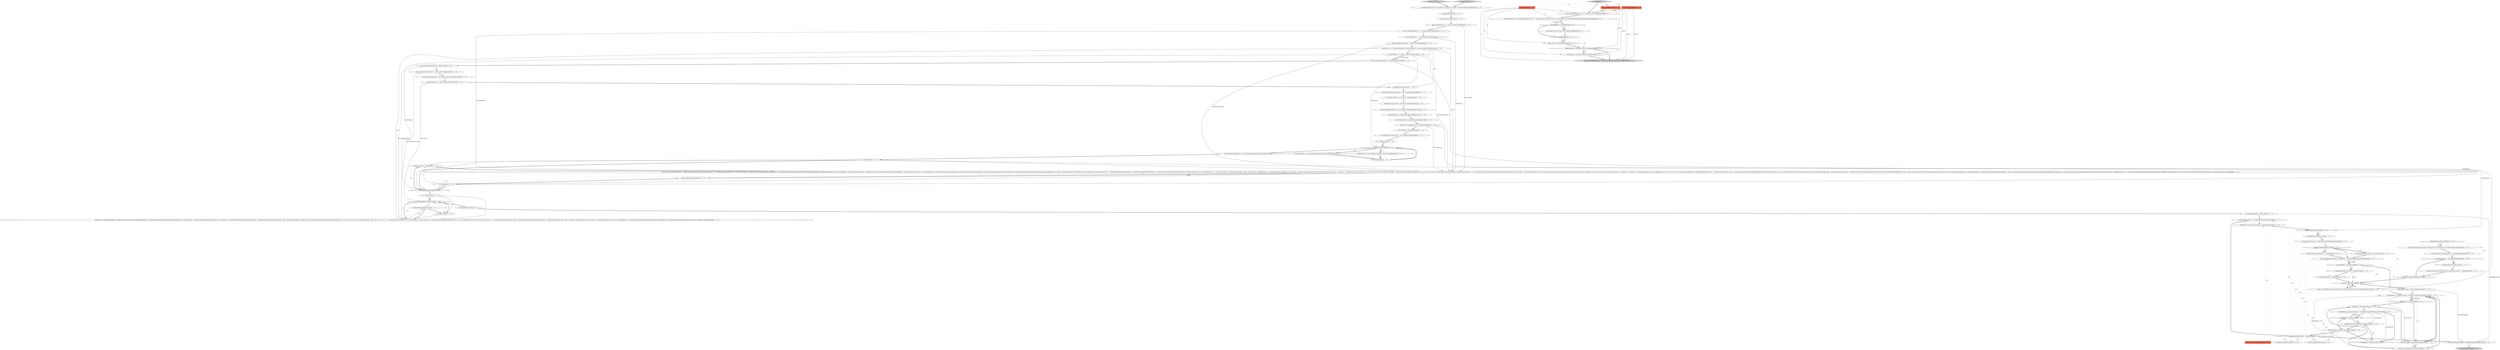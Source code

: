 digraph {
35 [style = filled, label = "final int threadNum = i@@@34@@@['1', '1', '0']", fillcolor = white, shape = ellipse image = "AAA0AAABBB1BBB"];
80 [style = filled, label = "neededPermits > 0@@@247@@@['0', '1', '0']", fillcolor = white, shape = diamond image = "AAA0AAABBB2BBB"];
22 [style = filled, label = "i < nReadThreads@@@152@@@['1', '1', '0']", fillcolor = white, shape = diamond image = "AAA0AAABBB1BBB"];
23 [style = filled, label = "final Object stateChangeLock = new Object()@@@24@@@['1', '1', '0']", fillcolor = white, shape = ellipse image = "AAA0AAABBB1BBB"];
63 [style = filled, label = "recInfo = recoveryInfoF.get(random().nextInt(100 / nWriteThreads),TimeUnit.MILLISECONDS)@@@227@@@['1', '1', '0']", fillcolor = white, shape = ellipse image = "AAA0AAABBB1BBB"];
8 [style = filled, label = "threads.add(thread)@@@207@@@['1', '1', '0']", fillcolor = white, shape = ellipse image = "AAA0AAABBB1BBB"];
33 [style = filled, label = "Thread thread = new Thread(\"WRITER\" + i){@Override public void run(){try {while (operations.get() > 0) {writePermission.acquire()int oper = rand.nextInt(10)if (oper < commitPercent) {if (numCommitting.incrementAndGet() <= maxConcurrentCommits) {Map<Integer,DocInfo> newCommittedModellong versionsynchronized (globalLock) {newCommittedModel = new HashMap<>(model)version = snapshotCount++}synchronized (stateChangeLock) {if (uLog.getState() != UpdateLog.State.ACTIVE) version = -1if (rand.nextInt(100) < softCommitPercent) {verbose(\"softCommit start\")assertU(TestHarness.commit(\"softCommit\",\"true\"))verbose(\"softCommit end\")}{verbose(\"hardCommit start\")assertU(commit())verbose(\"hardCommit end\")}}synchronized (globalLock) {if (version >= committedModelClock) {if (VERBOSE) {verbose(\"installing new committedModel version=\" + committedModelClock)}committedModel = newCommittedModelcommittedModelClock = version}}}numCommitting.decrementAndGet()continue}int idif (rand.nextBoolean()) {id = rand.nextInt(ndocs)}{id = lastId}boolean before = rand.nextBoolean()if (before) {lastId = id}DocInfo info = model.get(id)long val = info.vallong nextVal = Math.abs(val) + 1long version = testVersion.incrementAndGet()if (rand.nextBoolean()) Thread.yield()if (oper < commitPercent + deletePercent) {verbose(\"deleting id\",id,\"val=\",nextVal,\"version\",version)Long returnedVersion = deleteAndGetVersion(Integer.toString(id),params(\"_version_\",Long.toString(-version),DISTRIB_UPDATE_PARAM,FROM_LEADER))if (returnedVersion != null) {assertEquals(-version,returnedVersion.longValue())}synchronized (model) {DocInfo currInfo = model.get(id)if (Math.abs(version) > Math.abs(currInfo.version)) {model.put(id,new DocInfo(version,-nextVal))}}verbose(\"deleting id\",id,\"val=\",nextVal,\"version\",version,\"DONE\")}if (oper < commitPercent + deletePercent + deleteByQueryPercent) {verbose(\"deleteByQuery id\",id,\"val=\",nextVal,\"version\",version)Long returnedVersion = deleteByQueryAndGetVersion(\"id:\" + Integer.toString(id),params(\"_version_\",Long.toString(-version),DISTRIB_UPDATE_PARAM,FROM_LEADER))if (returnedVersion != null) {assertEquals(-version,returnedVersion.longValue())}synchronized (model) {DocInfo currInfo = model.get(id)if (Math.abs(version) > Math.abs(currInfo.version)) {model.put(id,new DocInfo(version,-nextVal))}}verbose(\"deleteByQuery id\",id,\"val=\",nextVal,\"version\",version,\"DONE\")}{verbose(\"adding id\",id,\"val=\",nextVal,\"version\",version)Long returnedVersion = addAndGetVersion(sdoc(\"id\",Integer.toString(id),FIELD,Long.toString(nextVal),\"_version_\",Long.toString(version)),params(DISTRIB_UPDATE_PARAM,FROM_LEADER))if (returnedVersion != null) {assertEquals(version,returnedVersion.longValue())}synchronized (model) {DocInfo currInfo = model.get(id)if (version > currInfo.version) {model.put(id,new DocInfo(version,nextVal))}}if (VERBOSE) {verbose(\"adding id\",id,\"val=\",nextVal,\"version\",version,\"DONE\")}}if (!before) {lastId = id}}}catch (Throwable e) }}@@@35@@@['1', '1', '0']", fillcolor = white, shape = ellipse image = "AAA0AAABBB1BBB"];
42 [style = filled, label = "final Semaphore(( writePermissions = new Semaphore((((@@@26@@@['1', '1', '0']", fillcolor = white, shape = ellipse image = "AAA0AAABBB1BBB"];
49 [style = filled, label = "thread.join()@@@253@@@['1', '1', '0']", fillcolor = lightgray, shape = ellipse image = "AAA0AAABBB1BBB"];
67 [style = filled, label = "writeThreadNumber--@@@233@@@['1', '1', '0']", fillcolor = white, shape = ellipse image = "AAA0AAABBB1BBB"];
71 [style = filled, label = "testStressRecovery['1', '0', '0']", fillcolor = lightgray, shape = diamond image = "AAA0AAABBB1BBB"];
2 [style = filled, label = "i < nWriteThreads@@@32@@@['1', '1', '0']", fillcolor = white, shape = diamond image = "AAA0AAABBB1BBB"];
28 [style = filled, label = "visibleModel = new ConcurrentHashMap<>(model)@@@215@@@['1', '1', '0']", fillcolor = white, shape = ellipse image = "AAA0AAABBB1BBB"];
46 [style = filled, label = "int nWriteThreads = 2 + random().nextInt(10)@@@11@@@['1', '1', '0']", fillcolor = white, shape = ellipse image = "AAA0AAABBB1BBB"];
13 [style = filled, label = "Future<UpdateLog.RecoveryInfo> recoveryInfoF = uLog.applyBufferedUpdates()@@@221@@@['1', '1', '0']", fillcolor = white, shape = ellipse image = "AAA0AAABBB1BBB"];
36 [style = filled, label = "readPermission.release(neededPermits)@@@247@@@['1', '1', '0']", fillcolor = white, shape = ellipse image = "AAA0AAABBB1BBB"];
82 [style = filled, label = "writePermissions@@@241@@@['0', '1', '0']", fillcolor = white, shape = ellipse image = "AAA0AAABBB2BBB"];
53 [style = filled, label = "UpdateLog.RecoveryInfo recInfo = null@@@223@@@['1', '1', '0']", fillcolor = white, shape = ellipse image = "AAA0AAABBB1BBB"];
50 [style = filled, label = "writePermissions(writeThreadNumber++(.drainPermits()@@@231@@@['1', '1', '0']", fillcolor = white, shape = ellipse image = "AAA0AAABBB1BBB"];
20 [style = filled, label = "initModel(ndocs)@@@17@@@['1', '1', '0']", fillcolor = white, shape = ellipse image = "AAA0AAABBB1BBB"];
87 [style = filled, label = "long version@@@2@@@['0', '0', '1']", fillcolor = tomato, shape = box image = "AAA0AAABBB3BBB"];
12 [style = filled, label = "writePermissions@@@241@@@['1', '0', '0']", fillcolor = white, shape = ellipse image = "AAA0AAABBB1BBB"];
94 [style = filled, label = "ifVerbose(\"deleteByQuery id\",id,\"val=\",nextVal,\"version\",version,\"DONE\")@@@14@@@['0', '0', '1']", fillcolor = lightgray, shape = ellipse image = "AAA0AAABBB3BBB"];
89 [style = filled, label = "Long returnedVersion = deleteByQueryAndGetVersion(\"id:\" + Integer.toString(id),params(\"_version_\",Long.toString(-version),DISTRIB_UPDATE_PARAM,FROM_LEADER))@@@4@@@['0', '0', '1']", fillcolor = white, shape = ellipse image = "AAA0AAABBB3BBB"];
41 [style = filled, label = "i++@@@33@@@['1', '1', '0']", fillcolor = white, shape = ellipse image = "AAA0AAABBB1BBB"];
70 [style = filled, label = "visibleModel = model@@@245@@@['1', '1', '0']", fillcolor = white, shape = ellipse image = "AAA0AAABBB1BBB"];
37 [style = filled, label = "int i = 0@@@27@@@['1', '1', '0']", fillcolor = white, shape = ellipse image = "AAA0AAABBB1BBB"];
44 [style = filled, label = "this.visibleModel = model@@@25@@@['1', '1', '0']", fillcolor = white, shape = ellipse image = "AAA0AAABBB1BBB"];
90 [style = filled, label = "Math.abs(version) > Math.abs(currInfo.version)@@@10@@@['0', '0', '1']", fillcolor = white, shape = diamond image = "AAA0AAABBB3BBB"];
15 [style = filled, label = "bufferedAddsApplied += recInfo.adds@@@239@@@['1', '1', '0']", fillcolor = white, shape = ellipse image = "AAA0AAABBB1BBB"];
51 [style = filled, label = "i++@@@29@@@['1', '1', '0']", fillcolor = white, shape = ellipse image = "AAA0AAABBB1BBB"];
5 [style = filled, label = "threads.add(thread)@@@149@@@['1', '1', '0']", fillcolor = white, shape = ellipse image = "AAA0AAABBB1BBB"];
24 [style = filled, label = "verbose(\"Operation\",operations.get(),\"Draining permits for write thread\",writeThreadNumber)@@@230@@@['1', '1', '0']", fillcolor = white, shape = ellipse image = "AAA0AAABBB1BBB"];
81 [style = filled, label = "neededPermits > 0@@@243@@@['0', '1', '0']", fillcolor = white, shape = diamond image = "AAA0AAABBB2BBB"];
14 [style = filled, label = "readPermission.drainPermits()@@@236@@@['1', '1', '0']", fillcolor = white, shape = ellipse image = "AAA0AAABBB1BBB"];
4 [style = filled, label = "assumeFalse(\"FIXME: This test is horribly slow sometimes on Windows!\",Constants.WINDOWS)@@@3@@@['1', '1', '0']", fillcolor = white, shape = ellipse image = "AAA0AAABBB1BBB"];
38 [style = filled, label = "thread.start()@@@210@@@['1', '1', '0']", fillcolor = white, shape = ellipse image = "AAA0AAABBB1BBB"];
45 [style = filled, label = "final int softCommitPercent = 30 + random().nextInt(75)@@@7@@@['1', '1', '0']", fillcolor = white, shape = ellipse image = "AAA0AAABBB1BBB"];
58 [style = filled, label = "i < nWriteThreads@@@28@@@['1', '1', '0']", fillcolor = white, shape = diamond image = "AAA0AAABBB1BBB"];
83 [style = filled, label = "ifVerbose(\"deleteByQuery id\",id,\"val=\",nextVal,\"version\",version)@@@3@@@['0', '0', '1']", fillcolor = white, shape = ellipse image = "AAA0AAABBB3BBB"];
31 [style = filled, label = "final int deleteByQueryPercent = random().nextInt(5)@@@9@@@['1', '1', '0']", fillcolor = white, shape = ellipse image = "AAA0AAABBB1BBB"];
6 [style = filled, label = "final int commitPercent = 5 + random().nextInt(10)@@@6@@@['1', '1', '0']", fillcolor = white, shape = ellipse image = "AAA0AAABBB1BBB"];
18 [style = filled, label = "uLog.bufferUpdates()@@@217@@@['1', '1', '0']", fillcolor = white, shape = ellipse image = "AAA0AAABBB1BBB"];
9 [style = filled, label = "stateChangeLock@@@216@@@['1', '1', '0']", fillcolor = white, shape = diamond image = "AAA0AAABBB1BBB"];
19 [style = filled, label = "final Semaphore readPermission = new Semaphore(Integer.MAX_VALUE,false)@@@30@@@['1', '1', '0']", fillcolor = white, shape = ellipse image = "AAA0AAABBB1BBB"];
72 [style = filled, label = "int i = 0@@@151@@@['1', '1', '0']", fillcolor = white, shape = ellipse image = "AAA0AAABBB1BBB"];
64 [style = filled, label = "verbose(\"bufferedAddsApplied=\",bufferedAddsApplied)@@@251@@@['1', '1', '0']", fillcolor = white, shape = ellipse image = "AAA0AAABBB1BBB"];
3 [style = filled, label = "writePermissions(writeThreadNumber(.release(random().nextInt(2) + 1)@@@234@@@['1', '1', '0']", fillcolor = white, shape = ellipse image = "AAA0AAABBB1BBB"];
16 [style = filled, label = "clearIndex()@@@4@@@['1', '1', '0']", fillcolor = white, shape = ellipse image = "AAA0AAABBB1BBB"];
10 [style = filled, label = "final AtomicLong testVersion = new AtomicLong(0)@@@20@@@['1', '1', '0']", fillcolor = white, shape = ellipse image = "AAA0AAABBB1BBB"];
56 [style = filled, label = "writePerm.release(neededPermits)@@@243@@@['1', '0', '0']", fillcolor = white, shape = ellipse image = "AAA0AAABBB1BBB"];
88 [style = filled, label = "model.put(id,new DocInfo(version,-nextVal))@@@11@@@['0', '0', '1']", fillcolor = white, shape = ellipse image = "AAA0AAABBB3BBB"];
78 [style = filled, label = "writePermissions(i( = new Semaphore(Integer.MAX_VALUE,false)@@@29@@@['0', '1', '0']", fillcolor = white, shape = ellipse image = "AAA0AAABBB2BBB"];
65 [style = filled, label = "random().nextBoolean()@@@220@@@['1', '1', '0']", fillcolor = white, shape = diamond image = "AAA0AAABBB1BBB"];
47 [style = filled, label = "final int percentGetLatestVersions = random().nextInt(4)@@@14@@@['1', '1', '0']", fillcolor = white, shape = ellipse image = "AAA0AAABBB1BBB"];
92 [style = filled, label = "int id@@@2@@@['0', '0', '1']", fillcolor = tomato, shape = box image = "AAA0AAABBB3BBB"];
43 [style = filled, label = "int i = 0@@@31@@@['1', '1', '0']", fillcolor = white, shape = ellipse image = "AAA0AAABBB1BBB"];
61 [style = filled, label = "recoveryInfoF != null@@@222@@@['1', '1', '0']", fillcolor = white, shape = diamond image = "AAA0AAABBB1BBB"];
93 [style = filled, label = "long nextVal@@@2@@@['0', '0', '1']", fillcolor = tomato, shape = box image = "AAA0AAABBB3BBB"];
25 [style = filled, label = "writeThreadNumber >= nWriteThreads@@@232@@@['1', '1', '0']", fillcolor = white, shape = diamond image = "AAA0AAABBB1BBB"];
1 [style = filled, label = "recInfo == null@@@225@@@['1', '1', '0']", fillcolor = white, shape = diamond image = "AAA0AAABBB1BBB"];
60 [style = filled, label = "writePerm.release(neededPermits)@@@243@@@['1', '1', '0']", fillcolor = white, shape = ellipse image = "AAA0AAABBB1BBB"];
75 [style = filled, label = "TimeoutException e@@@229@@@['1', '1', '0']", fillcolor = white, shape = diamond image = "AAA0AAABBB1BBB"];
66 [style = filled, label = "final AtomicLong operations = new AtomicLong(atLeast(100))@@@15@@@['1', '1', '0']", fillcolor = white, shape = ellipse image = "AAA0AAABBB1BBB"];
32 [style = filled, label = "final UpdateHandler uHandler = h.getCore().getUpdateHandler()@@@21@@@['1', '1', '0']", fillcolor = white, shape = ellipse image = "AAA0AAABBB1BBB"];
7 [style = filled, label = "assertTrue(uLog.getState() == UpdateLog.State.ACTIVE)@@@214@@@['1', '1', '0']", fillcolor = white, shape = ellipse image = "AAA0AAABBB1BBB"];
55 [style = filled, label = "final int deletePercent = 4 + random().nextInt(25)@@@8@@@['1', '1', '0']", fillcolor = white, shape = ellipse image = "AAA0AAABBB1BBB"];
86 [style = filled, label = "DocInfo currInfo = model.get(id)@@@9@@@['0', '0', '1']", fillcolor = white, shape = ellipse image = "AAA0AAABBB3BBB"];
0 [style = filled, label = "Thread.sleep(random().nextInt(10) + 1)@@@220@@@['1', '0', '0']", fillcolor = white, shape = ellipse image = "AAA0AAABBB1BBB"];
62 [style = filled, label = "int writeThreadNumber = 0@@@224@@@['1', '1', '0']", fillcolor = white, shape = ellipse image = "AAA0AAABBB1BBB"];
54 [style = filled, label = "final VersionInfo vInfo = uLog.getVersionInfo()@@@23@@@['1', '1', '0']", fillcolor = white, shape = ellipse image = "AAA0AAABBB1BBB"];
69 [style = filled, label = "Semaphore writePerm@@@241@@@['1', '1', '0']", fillcolor = tomato, shape = box image = "AAA0AAABBB1BBB"];
85 [style = filled, label = "model@@@8@@@['0', '0', '1']", fillcolor = white, shape = diamond image = "AAA0AAABBB3BBB"];
73 [style = filled, label = "final int percentRealtimeQuery = 75@@@13@@@['1', '1', '0']", fillcolor = white, shape = ellipse image = "AAA0AAABBB1BBB"];
59 [style = filled, label = "operations.decrementAndGet() > 0@@@250@@@['1', '1', '0']", fillcolor = white, shape = diamond image = "AAA0AAABBB1BBB"];
40 [style = filled, label = "final UpdateLog uLog = uHandler.getUpdateLog()@@@22@@@['1', '1', '0']", fillcolor = white, shape = ellipse image = "AAA0AAABBB1BBB"];
21 [style = filled, label = "final int maxConcurrentCommits = nWriteThreads@@@12@@@['1', '1', '0']", fillcolor = white, shape = ellipse image = "AAA0AAABBB1BBB"];
57 [style = filled, label = "assertU(commit())@@@5@@@['1', '1', '0']", fillcolor = white, shape = ellipse image = "AAA0AAABBB1BBB"];
30 [style = filled, label = "verbose(\"ROUND=\",operations.get())@@@248@@@['1', '1', '0']", fillcolor = white, shape = ellipse image = "AAA0AAABBB1BBB"];
68 [style = filled, label = "final int ndocs = 5 + (random().nextBoolean()? random().nextInt(25): random().nextInt(200))@@@10@@@['1', '1', '0']", fillcolor = white, shape = ellipse image = "AAA0AAABBB1BBB"];
76 [style = filled, label = "int nReadThreads = 2 + random().nextInt(10)@@@16@@@['1', '1', '0']", fillcolor = white, shape = ellipse image = "AAA0AAABBB1BBB"];
79 [style = filled, label = "Thread.sleep(random().nextInt(10) + 1)@@@220@@@['0', '1', '0']", fillcolor = white, shape = ellipse image = "AAA0AAABBB2BBB"];
95 [style = filled, label = "returnedVersion != null@@@5@@@['0', '0', '1']", fillcolor = white, shape = diamond image = "AAA0AAABBB3BBB"];
84 [style = filled, label = "assertEquals(-version,returnedVersion.longValue())@@@6@@@['0', '0', '1']", fillcolor = white, shape = ellipse image = "AAA0AAABBB3BBB"];
48 [style = filled, label = "writePermissions(i( = new Semaphore(Integer.MAX_VALUE,false)@@@29@@@['1', '0', '0']", fillcolor = white, shape = ellipse image = "AAA0AAABBB1BBB"];
91 [style = filled, label = "deleteByQuery['0', '0', '1']", fillcolor = lightgray, shape = diamond image = "AAA0AAABBB3BBB"];
17 [style = filled, label = "i++@@@153@@@['1', '1', '0']", fillcolor = white, shape = ellipse image = "AAA0AAABBB1BBB"];
11 [style = filled, label = "neededPermits > 0@@@247@@@['1', '0', '0']", fillcolor = white, shape = diamond image = "AAA0AAABBB1BBB"];
34 [style = filled, label = "int neededPermits = Integer.MAX_VALUE - readPermission.availablePermits()@@@246@@@['1', '1', '0']", fillcolor = white, shape = ellipse image = "AAA0AAABBB1BBB"];
26 [style = filled, label = "Thread thread = new Thread(\"READER\" + i){@Override public void run(){try {while (operations.get() > 0) {readPermission.tryAcquire(10,TimeUnit.MILLISECONDS)int id = rand.nextInt(100) < 25? lastId: rand.nextInt(ndocs)boolean realTime = rand.nextInt(100) < percentRealtimeQueryDocInfo infoif (realTime) {info = visibleModel.get(id)}{synchronized (globalLock) {info = committedModel.get(id)}}if (VERBOSE) {verbose(\"querying id\",id)}SolrQueryRequest sreqif (realTime) {sreq = req(\"wt\",\"json\",\"qt\",\"/get\",\"ids\",Integer.toString(id))}{sreq = req(\"wt\",\"json\",\"q\",\"id:\" + Integer.toString(id),\"omitHeader\",\"true\")}String response = h.query(sreq)Map rsp = (Map)ObjectBuilder.fromJSON(response)List doclist = (List)(((Map)rsp.get(\"response\")).get(\"docs\"))if (doclist.size() == 0) {}{assertEquals(1,doclist.size())long foundVal = (Long)(((Map)doclist.get(0)).get(FIELD))long foundVer = (Long)(((Map)doclist.get(0)).get(\"_version_\"))if (foundVer < Math.abs(info.version) || (foundVer == info.version && foundVal != info.val)) {verbose(\"ERROR, id=\",id,\"found=\",response,\"model\",info)assertTrue(false)}}}if (rand.nextInt(100) < percentGetLatestVersions) {getLatestVersions()}}catch (Throwable e) }}@@@154@@@['1', '1', '0']", fillcolor = white, shape = ellipse image = "AAA0AAABBB1BBB"];
52 [style = filled, label = "assertTrue(uLog.getState() == UpdateLog.State.BUFFERING)@@@219@@@['1', '1', '0']", fillcolor = white, shape = ellipse image = "AAA0AAABBB1BBB"];
39 [style = filled, label = "final AtomicInteger numCommitting = new AtomicInteger()@@@18@@@['1', '1', '0']", fillcolor = white, shape = ellipse image = "AAA0AAABBB1BBB"];
74 [style = filled, label = "int bufferedAddsApplied = 0@@@212@@@['1', '1', '0']", fillcolor = white, shape = ellipse image = "AAA0AAABBB1BBB"];
27 [style = filled, label = "int neededPermits = Integer.MAX_VALUE - writePerm.availablePermits()@@@242@@@['1', '1', '0']", fillcolor = white, shape = ellipse image = "AAA0AAABBB1BBB"];
77 [style = filled, label = "testStressRecovery['0', '1', '0']", fillcolor = lightgray, shape = diamond image = "AAA0AAABBB2BBB"];
29 [style = filled, label = "List<Thread> threads = new ArrayList<>()@@@19@@@['1', '1', '0']", fillcolor = white, shape = ellipse image = "AAA0AAABBB1BBB"];
13->61 [style = bold, label=""];
87->88 [style = solid, label="version"];
7->28 [style = bold, label=""];
34->80 [style = bold, label=""];
35->33 [style = bold, label=""];
85->86 [style = dotted, label="true"];
65->0 [style = dotted, label="true"];
79->13 [style = bold, label=""];
51->58 [style = solid, label="i"];
44->42 [style = bold, label=""];
27->60 [style = bold, label=""];
47->66 [style = bold, label=""];
72->22 [style = solid, label="i"];
59->64 [style = bold, label=""];
36->30 [style = bold, label=""];
59->13 [style = dotted, label="true"];
81->60 [style = bold, label=""];
2->5 [style = dotted, label="true"];
59->11 [style = dotted, label="true"];
88->94 [style = bold, label=""];
72->26 [style = solid, label="i"];
21->73 [style = bold, label=""];
38->74 [style = bold, label=""];
56->70 [style = bold, label=""];
2->41 [style = dotted, label="true"];
59->52 [style = dotted, label="true"];
21->33 [style = solid, label="maxConcurrentCommits"];
19->43 [style = bold, label=""];
64->49 [style = bold, label=""];
81->27 [style = bold, label=""];
58->78 [style = dotted, label="true"];
1->63 [style = dotted, label="true"];
30->59 [style = bold, label=""];
61->53 [style = dotted, label="true"];
13->61 [style = solid, label="recoveryInfoF"];
66->76 [style = bold, label=""];
72->17 [style = solid, label="i"];
91->93 [style = dotted, label="true"];
23->33 [style = solid, label="stateChangeLock"];
6->45 [style = bold, label=""];
57->6 [style = bold, label=""];
95->85 [style = bold, label=""];
78->51 [style = solid, label="i"];
68->46 [style = bold, label=""];
11->36 [style = bold, label=""];
81->60 [style = dotted, label="true"];
51->58 [style = bold, label=""];
17->22 [style = bold, label=""];
90->94 [style = bold, label=""];
59->80 [style = dotted, label="true"];
87->94 [style = solid, label="version"];
59->30 [style = dotted, label="true"];
59->70 [style = dotted, label="true"];
75->24 [style = dotted, label="true"];
75->14 [style = dotted, label="true"];
24->50 [style = bold, label=""];
43->2 [style = solid, label="i"];
26->8 [style = solid, label="thread"];
58->48 [style = dotted, label="true"];
95->84 [style = bold, label=""];
5->41 [style = bold, label=""];
3->14 [style = bold, label=""];
78->51 [style = bold, label=""];
1->63 [style = bold, label=""];
16->57 [style = bold, label=""];
61->62 [style = dotted, label="true"];
92->83 [style = solid, label="id"];
59->28 [style = dotted, label="true"];
74->64 [style = solid, label="bufferedAddsApplied"];
65->79 [style = bold, label=""];
75->25 [style = dotted, label="true"];
23->9 [style = solid, label="stateChangeLock"];
53->62 [style = bold, label=""];
15->64 [style = solid, label="bufferedAddsApplied"];
76->20 [style = bold, label=""];
25->14 [style = bold, label=""];
46->21 [style = bold, label=""];
52->65 [style = bold, label=""];
83->89 [style = bold, label=""];
31->68 [style = bold, label=""];
59->7 [style = bold, label=""];
37->58 [style = solid, label="i"];
9->18 [style = dotted, label="true"];
11->30 [style = bold, label=""];
11->36 [style = dotted, label="true"];
65->13 [style = bold, label=""];
37->58 [style = bold, label=""];
20->39 [style = bold, label=""];
60->56 [style = dotted, label="true"];
58->19 [style = bold, label=""];
34->11 [style = solid, label="neededPermits"];
90->88 [style = dotted, label="true"];
2->72 [style = bold, label=""];
1->15 [style = bold, label=""];
29->10 [style = bold, label=""];
85->90 [style = dotted, label="true"];
63->1 [style = bold, label=""];
77->4 [style = bold, label=""];
41->33 [style = solid, label="i"];
17->22 [style = solid, label="i"];
46->63 [style = solid, label="nWriteThreads"];
53->1 [style = solid, label="recInfo"];
91->92 [style = dotted, label="true"];
58->48 [style = bold, label=""];
93->83 [style = solid, label="nextVal"];
59->9 [style = dotted, label="true"];
22->17 [style = dotted, label="true"];
58->51 [style = dotted, label="true"];
55->31 [style = bold, label=""];
68->20 [style = solid, label="ndocs"];
25->3 [style = dotted, label="true"];
28->9 [style = bold, label=""];
75->24 [style = bold, label=""];
6->33 [style = solid, label="commitPercent"];
56->27 [style = bold, label=""];
50->25 [style = bold, label=""];
33->5 [style = bold, label=""];
27->60 [style = solid, label="neededPermits"];
22->38 [style = bold, label=""];
59->7 [style = dotted, label="true"];
26->8 [style = bold, label=""];
48->51 [style = solid, label="i"];
32->40 [style = bold, label=""];
65->79 [style = dotted, label="true"];
4->16 [style = bold, label=""];
91->83 [style = bold, label=""];
59->27 [style = dotted, label="true"];
41->2 [style = bold, label=""];
59->69 [style = dotted, label="true"];
59->60 [style = dotted, label="true"];
92->89 [style = solid, label="id"];
43->41 [style = solid, label="i"];
60->27 [style = bold, label=""];
62->1 [style = bold, label=""];
46->21 [style = solid, label="nWriteThreads"];
86->90 [style = bold, label=""];
92->86 [style = solid, label="id"];
60->56 [style = bold, label=""];
17->26 [style = solid, label="i"];
73->26 [style = solid, label="percentRealtimeQuery"];
59->34 [style = dotted, label="true"];
71->4 [style = bold, label=""];
61->53 [style = bold, label=""];
87->83 [style = solid, label="version"];
68->26 [style = solid, label="ndocs"];
93->94 [style = solid, label="nextVal"];
61->1 [style = dotted, label="true"];
39->29 [style = bold, label=""];
60->70 [style = bold, label=""];
89->95 [style = solid, label="returnedVersion"];
80->36 [style = dotted, label="true"];
61->27 [style = bold, label=""];
23->44 [style = bold, label=""];
89->95 [style = bold, label=""];
81->70 [style = bold, label=""];
41->35 [style = solid, label="i"];
46->58 [style = solid, label="nWriteThreads"];
84->85 [style = bold, label=""];
34->36 [style = solid, label="neededPermits"];
65->0 [style = bold, label=""];
25->67 [style = bold, label=""];
18->52 [style = bold, label=""];
41->2 [style = solid, label="i"];
59->65 [style = dotted, label="true"];
31->33 [style = solid, label="deleteByQueryPercent"];
33->5 [style = solid, label="thread"];
9->18 [style = bold, label=""];
40->54 [style = bold, label=""];
43->2 [style = bold, label=""];
76->22 [style = solid, label="nReadThreads"];
2->35 [style = dotted, label="true"];
10->32 [style = bold, label=""];
74->7 [style = bold, label=""];
67->3 [style = bold, label=""];
25->67 [style = dotted, label="true"];
59->12 [style = dotted, label="true"];
48->51 [style = bold, label=""];
2->33 [style = dotted, label="true"];
43->33 [style = solid, label="i"];
59->82 [style = dotted, label="true"];
87->90 [style = solid, label="version"];
42->37 [style = bold, label=""];
27->81 [style = bold, label=""];
22->8 [style = dotted, label="true"];
80->30 [style = bold, label=""];
45->33 [style = solid, label="softCommitPercent"];
45->55 [style = bold, label=""];
90->88 [style = bold, label=""];
27->81 [style = solid, label="neededPermits"];
91->87 [style = dotted, label="true"];
8->17 [style = bold, label=""];
0->13 [style = bold, label=""];
59->61 [style = dotted, label="true"];
14->1 [style = bold, label=""];
15->27 [style = bold, label=""];
68->33 [style = solid, label="ndocs"];
95->84 [style = dotted, label="true"];
55->33 [style = solid, label="deletePercent"];
22->26 [style = bold, label=""];
54->23 [style = bold, label=""];
46->2 [style = solid, label="nWriteThreads"];
80->36 [style = bold, label=""];
47->26 [style = solid, label="percentGetLatestVersions"];
73->47 [style = bold, label=""];
58->78 [style = bold, label=""];
27->56 [style = solid, label="neededPermits"];
34->80 [style = solid, label="neededPermits"];
59->81 [style = dotted, label="true"];
72->22 [style = bold, label=""];
92->88 [style = solid, label="id"];
70->34 [style = bold, label=""];
43->35 [style = solid, label="i"];
61->15 [style = dotted, label="true"];
2->35 [style = bold, label=""];
75->50 [style = dotted, label="true"];
92->94 [style = solid, label="id"];
63->1 [style = solid, label="recInfo"];
22->26 [style = dotted, label="true"];
34->11 [style = bold, label=""];
85->86 [style = bold, label=""];
}
